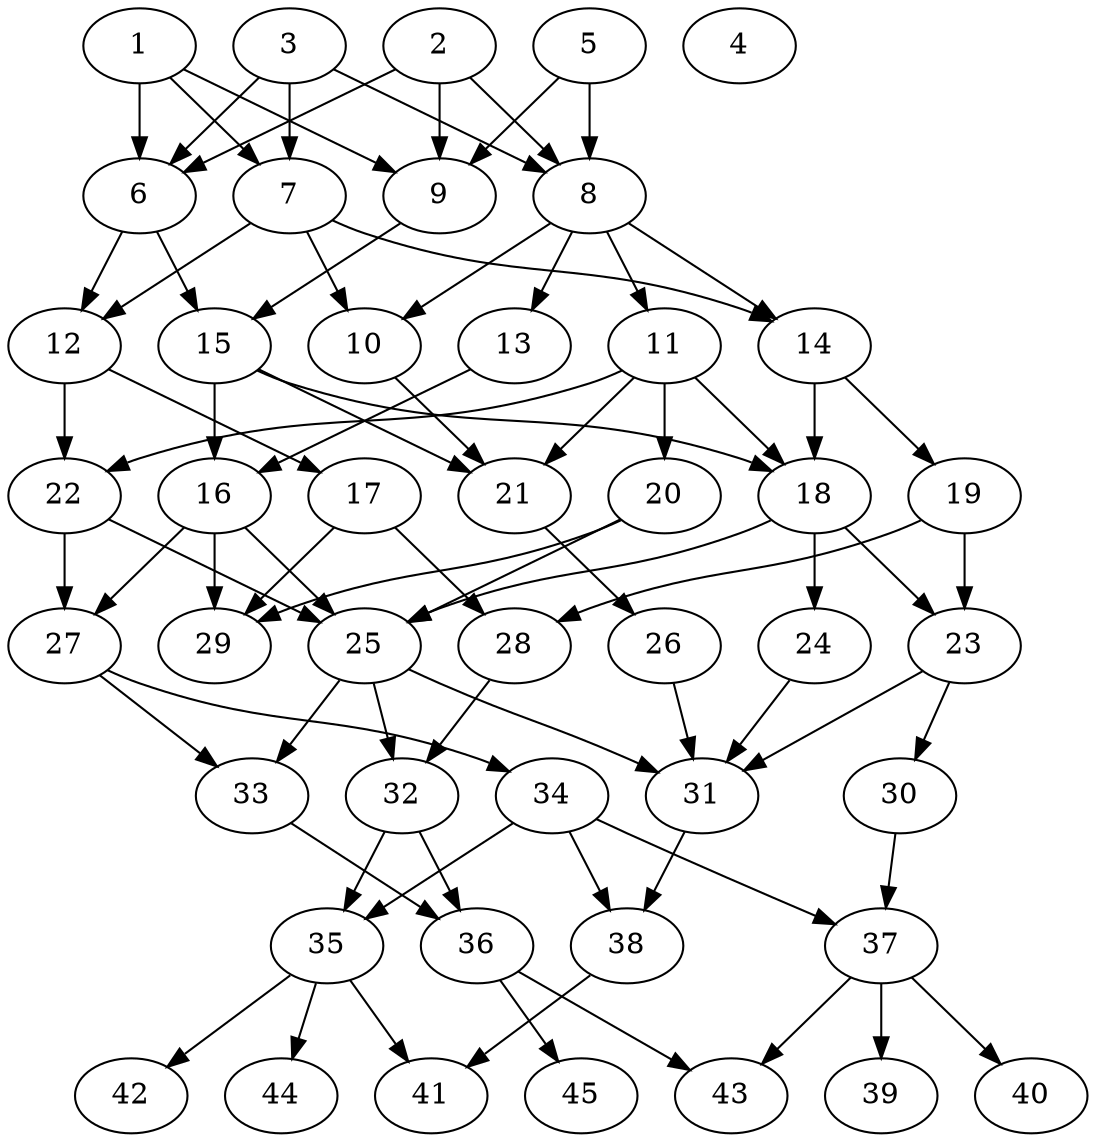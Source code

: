 // DAG automatically generated by daggen at Thu Oct  3 14:07:24 2019
// ./daggen --dot -n 45 --ccr 0.5 --fat 0.5 --regular 0.7 --density 0.5 --mindata 5242880 --maxdata 52428800 
digraph G {
  1 [size="18978816", alpha="0.18", expect_size="9489408"] 
  1 -> 6 [size ="9489408"]
  1 -> 7 [size ="9489408"]
  1 -> 9 [size ="9489408"]
  2 [size="103510016", alpha="0.14", expect_size="51755008"] 
  2 -> 6 [size ="51755008"]
  2 -> 8 [size ="51755008"]
  2 -> 9 [size ="51755008"]
  3 [size="34981888", alpha="0.03", expect_size="17490944"] 
  3 -> 6 [size ="17490944"]
  3 -> 7 [size ="17490944"]
  3 -> 8 [size ="17490944"]
  4 [size="25208832", alpha="0.09", expect_size="12604416"] 
  5 [size="73838592", alpha="0.05", expect_size="36919296"] 
  5 -> 8 [size ="36919296"]
  5 -> 9 [size ="36919296"]
  6 [size="57237504", alpha="0.01", expect_size="28618752"] 
  6 -> 12 [size ="28618752"]
  6 -> 15 [size ="28618752"]
  7 [size="92370944", alpha="0.13", expect_size="46185472"] 
  7 -> 10 [size ="46185472"]
  7 -> 12 [size ="46185472"]
  7 -> 14 [size ="46185472"]
  8 [size="98574336", alpha="0.01", expect_size="49287168"] 
  8 -> 10 [size ="49287168"]
  8 -> 11 [size ="49287168"]
  8 -> 13 [size ="49287168"]
  8 -> 14 [size ="49287168"]
  9 [size="12804096", alpha="0.20", expect_size="6402048"] 
  9 -> 15 [size ="6402048"]
  10 [size="93552640", alpha="0.01", expect_size="46776320"] 
  10 -> 21 [size ="46776320"]
  11 [size="77658112", alpha="0.17", expect_size="38829056"] 
  11 -> 18 [size ="38829056"]
  11 -> 20 [size ="38829056"]
  11 -> 21 [size ="38829056"]
  11 -> 22 [size ="38829056"]
  12 [size="67401728", alpha="0.08", expect_size="33700864"] 
  12 -> 17 [size ="33700864"]
  12 -> 22 [size ="33700864"]
  13 [size="40189952", alpha="0.02", expect_size="20094976"] 
  13 -> 16 [size ="20094976"]
  14 [size="56010752", alpha="0.19", expect_size="28005376"] 
  14 -> 18 [size ="28005376"]
  14 -> 19 [size ="28005376"]
  15 [size="97327104", alpha="0.05", expect_size="48663552"] 
  15 -> 16 [size ="48663552"]
  15 -> 18 [size ="48663552"]
  15 -> 21 [size ="48663552"]
  16 [size="27437056", alpha="0.09", expect_size="13718528"] 
  16 -> 25 [size ="13718528"]
  16 -> 27 [size ="13718528"]
  16 -> 29 [size ="13718528"]
  17 [size="33654784", alpha="0.20", expect_size="16827392"] 
  17 -> 28 [size ="16827392"]
  17 -> 29 [size ="16827392"]
  18 [size="94087168", alpha="0.12", expect_size="47043584"] 
  18 -> 23 [size ="47043584"]
  18 -> 24 [size ="47043584"]
  18 -> 25 [size ="47043584"]
  19 [size="97241088", alpha="0.15", expect_size="48620544"] 
  19 -> 23 [size ="48620544"]
  19 -> 28 [size ="48620544"]
  20 [size="96499712", alpha="0.04", expect_size="48249856"] 
  20 -> 25 [size ="48249856"]
  20 -> 29 [size ="48249856"]
  21 [size="101908480", alpha="0.16", expect_size="50954240"] 
  21 -> 26 [size ="50954240"]
  22 [size="87173120", alpha="0.07", expect_size="43586560"] 
  22 -> 25 [size ="43586560"]
  22 -> 27 [size ="43586560"]
  23 [size="29542400", alpha="0.04", expect_size="14771200"] 
  23 -> 30 [size ="14771200"]
  23 -> 31 [size ="14771200"]
  24 [size="37521408", alpha="0.04", expect_size="18760704"] 
  24 -> 31 [size ="18760704"]
  25 [size="31666176", alpha="0.17", expect_size="15833088"] 
  25 -> 31 [size ="15833088"]
  25 -> 32 [size ="15833088"]
  25 -> 33 [size ="15833088"]
  26 [size="56934400", alpha="0.20", expect_size="28467200"] 
  26 -> 31 [size ="28467200"]
  27 [size="99602432", alpha="0.20", expect_size="49801216"] 
  27 -> 33 [size ="49801216"]
  27 -> 34 [size ="49801216"]
  28 [size="98355200", alpha="0.19", expect_size="49177600"] 
  28 -> 32 [size ="49177600"]
  29 [size="60817408", alpha="0.18", expect_size="30408704"] 
  30 [size="35442688", alpha="0.16", expect_size="17721344"] 
  30 -> 37 [size ="17721344"]
  31 [size="56410112", alpha="0.07", expect_size="28205056"] 
  31 -> 38 [size ="28205056"]
  32 [size="37842944", alpha="0.10", expect_size="18921472"] 
  32 -> 35 [size ="18921472"]
  32 -> 36 [size ="18921472"]
  33 [size="72761344", alpha="0.20", expect_size="36380672"] 
  33 -> 36 [size ="36380672"]
  34 [size="91293696", alpha="0.19", expect_size="45646848"] 
  34 -> 35 [size ="45646848"]
  34 -> 37 [size ="45646848"]
  34 -> 38 [size ="45646848"]
  35 [size="13789184", alpha="0.17", expect_size="6894592"] 
  35 -> 41 [size ="6894592"]
  35 -> 42 [size ="6894592"]
  35 -> 44 [size ="6894592"]
  36 [size="92350464", alpha="0.18", expect_size="46175232"] 
  36 -> 43 [size ="46175232"]
  36 -> 45 [size ="46175232"]
  37 [size="90609664", alpha="0.05", expect_size="45304832"] 
  37 -> 39 [size ="45304832"]
  37 -> 40 [size ="45304832"]
  37 -> 43 [size ="45304832"]
  38 [size="90456064", alpha="0.09", expect_size="45228032"] 
  38 -> 41 [size ="45228032"]
  39 [size="85606400", alpha="0.11", expect_size="42803200"] 
  40 [size="78381056", alpha="0.12", expect_size="39190528"] 
  41 [size="57475072", alpha="0.12", expect_size="28737536"] 
  42 [size="90060800", alpha="0.08", expect_size="45030400"] 
  43 [size="44310528", alpha="0.08", expect_size="22155264"] 
  44 [size="44304384", alpha="0.14", expect_size="22152192"] 
  45 [size="41195520", alpha="0.04", expect_size="20597760"] 
}
